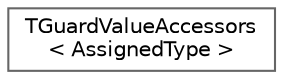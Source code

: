 digraph "Graphical Class Hierarchy"
{
 // INTERACTIVE_SVG=YES
 // LATEX_PDF_SIZE
  bgcolor="transparent";
  edge [fontname=Helvetica,fontsize=10,labelfontname=Helvetica,labelfontsize=10];
  node [fontname=Helvetica,fontsize=10,shape=box,height=0.2,width=0.4];
  rankdir="LR";
  Node0 [id="Node000000",label="TGuardValueAccessors\l\< AssignedType \>",height=0.2,width=0.4,color="grey40", fillcolor="white", style="filled",URL="$d7/d1b/structTGuardValueAccessors.html",tooltip="Guard around saving/restoring a value."];
}
